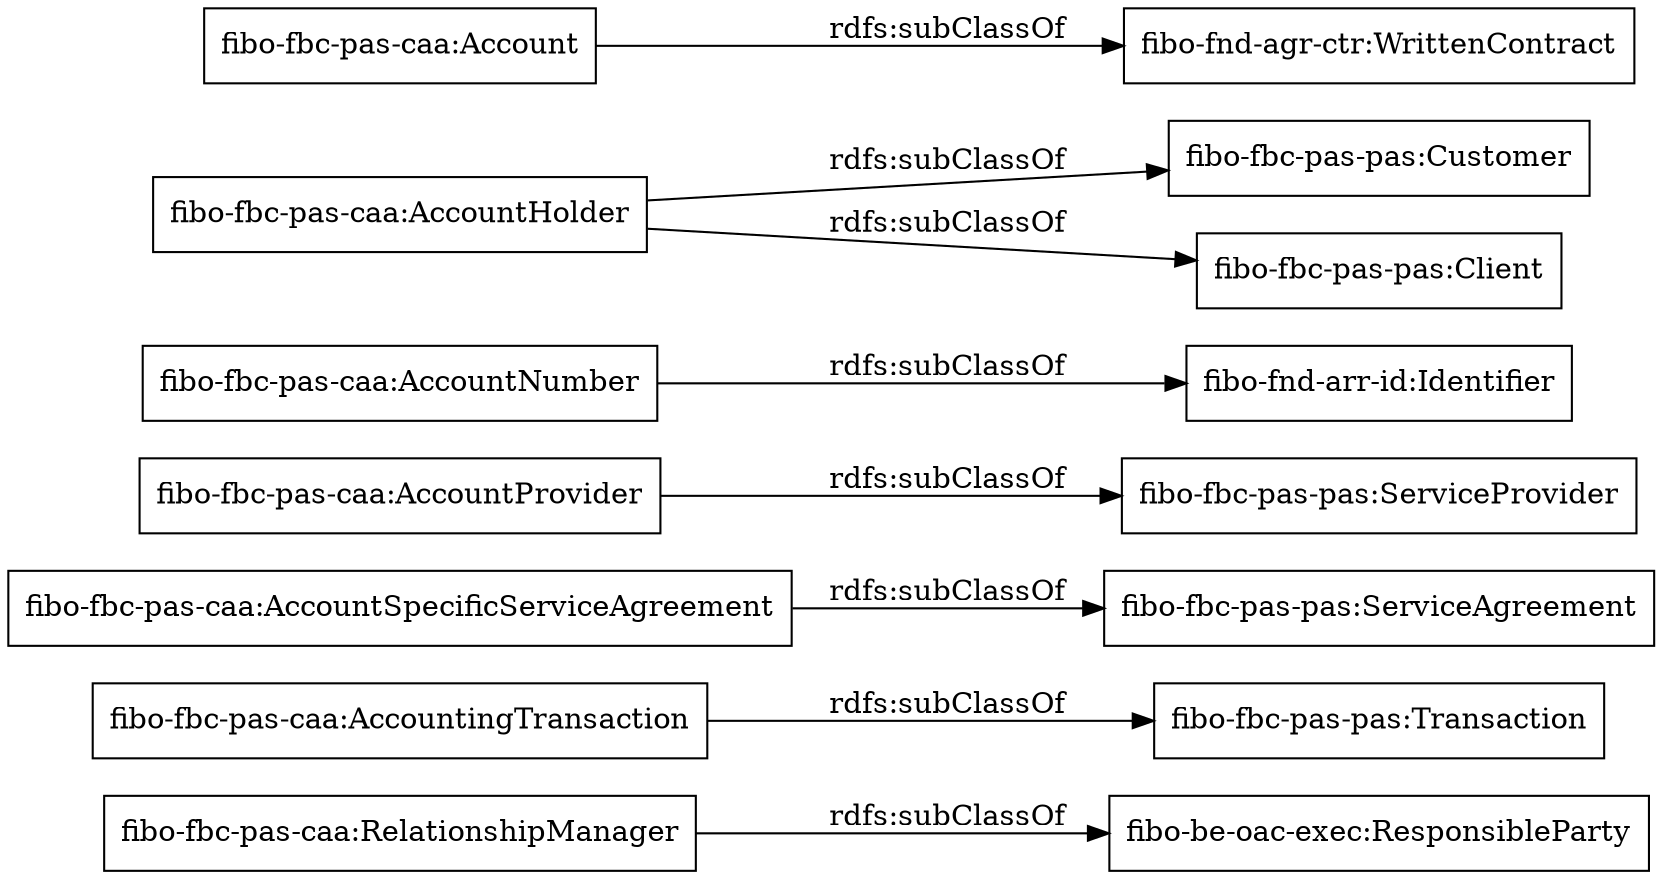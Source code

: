digraph ar2dtool_diagram { 
rankdir=LR;
size="1000"
node [shape = rectangle, color="black"]; "fibo-fbc-pas-caa:RelationshipManager" "fibo-fbc-pas-caa:AccountingTransaction" "fibo-fbc-pas-caa:AccountSpecificServiceAgreement" "fibo-fbc-pas-caa:AccountProvider" "fibo-fbc-pas-caa:AccountNumber" "fibo-fbc-pas-caa:AccountHolder" "fibo-fbc-pas-caa:Account" ; /*classes style*/
	"fibo-fbc-pas-caa:AccountProvider" -> "fibo-fbc-pas-pas:ServiceProvider" [ label = "rdfs:subClassOf" ];
	"fibo-fbc-pas-caa:Account" -> "fibo-fnd-agr-ctr:WrittenContract" [ label = "rdfs:subClassOf" ];
	"fibo-fbc-pas-caa:AccountNumber" -> "fibo-fnd-arr-id:Identifier" [ label = "rdfs:subClassOf" ];
	"fibo-fbc-pas-caa:AccountSpecificServiceAgreement" -> "fibo-fbc-pas-pas:ServiceAgreement" [ label = "rdfs:subClassOf" ];
	"fibo-fbc-pas-caa:RelationshipManager" -> "fibo-be-oac-exec:ResponsibleParty" [ label = "rdfs:subClassOf" ];
	"fibo-fbc-pas-caa:AccountHolder" -> "fibo-fbc-pas-pas:Customer" [ label = "rdfs:subClassOf" ];
	"fibo-fbc-pas-caa:AccountHolder" -> "fibo-fbc-pas-pas:Client" [ label = "rdfs:subClassOf" ];
	"fibo-fbc-pas-caa:AccountingTransaction" -> "fibo-fbc-pas-pas:Transaction" [ label = "rdfs:subClassOf" ];

}
